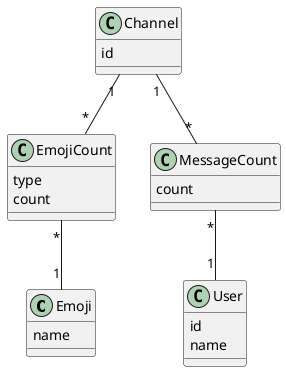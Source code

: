 @startuml

class Emoji {
    name
}

class EmojiCount {
    type
    count
}

class Channel {
    id
}

class User {
    id
    name
}

class MessageCount {
   count
}

Channel "1" -- "*" EmojiCount
EmojiCount "*" -- "1" Emoji
Channel "1" -- "*" MessageCount
MessageCount "*" -- "1" User

@enduml